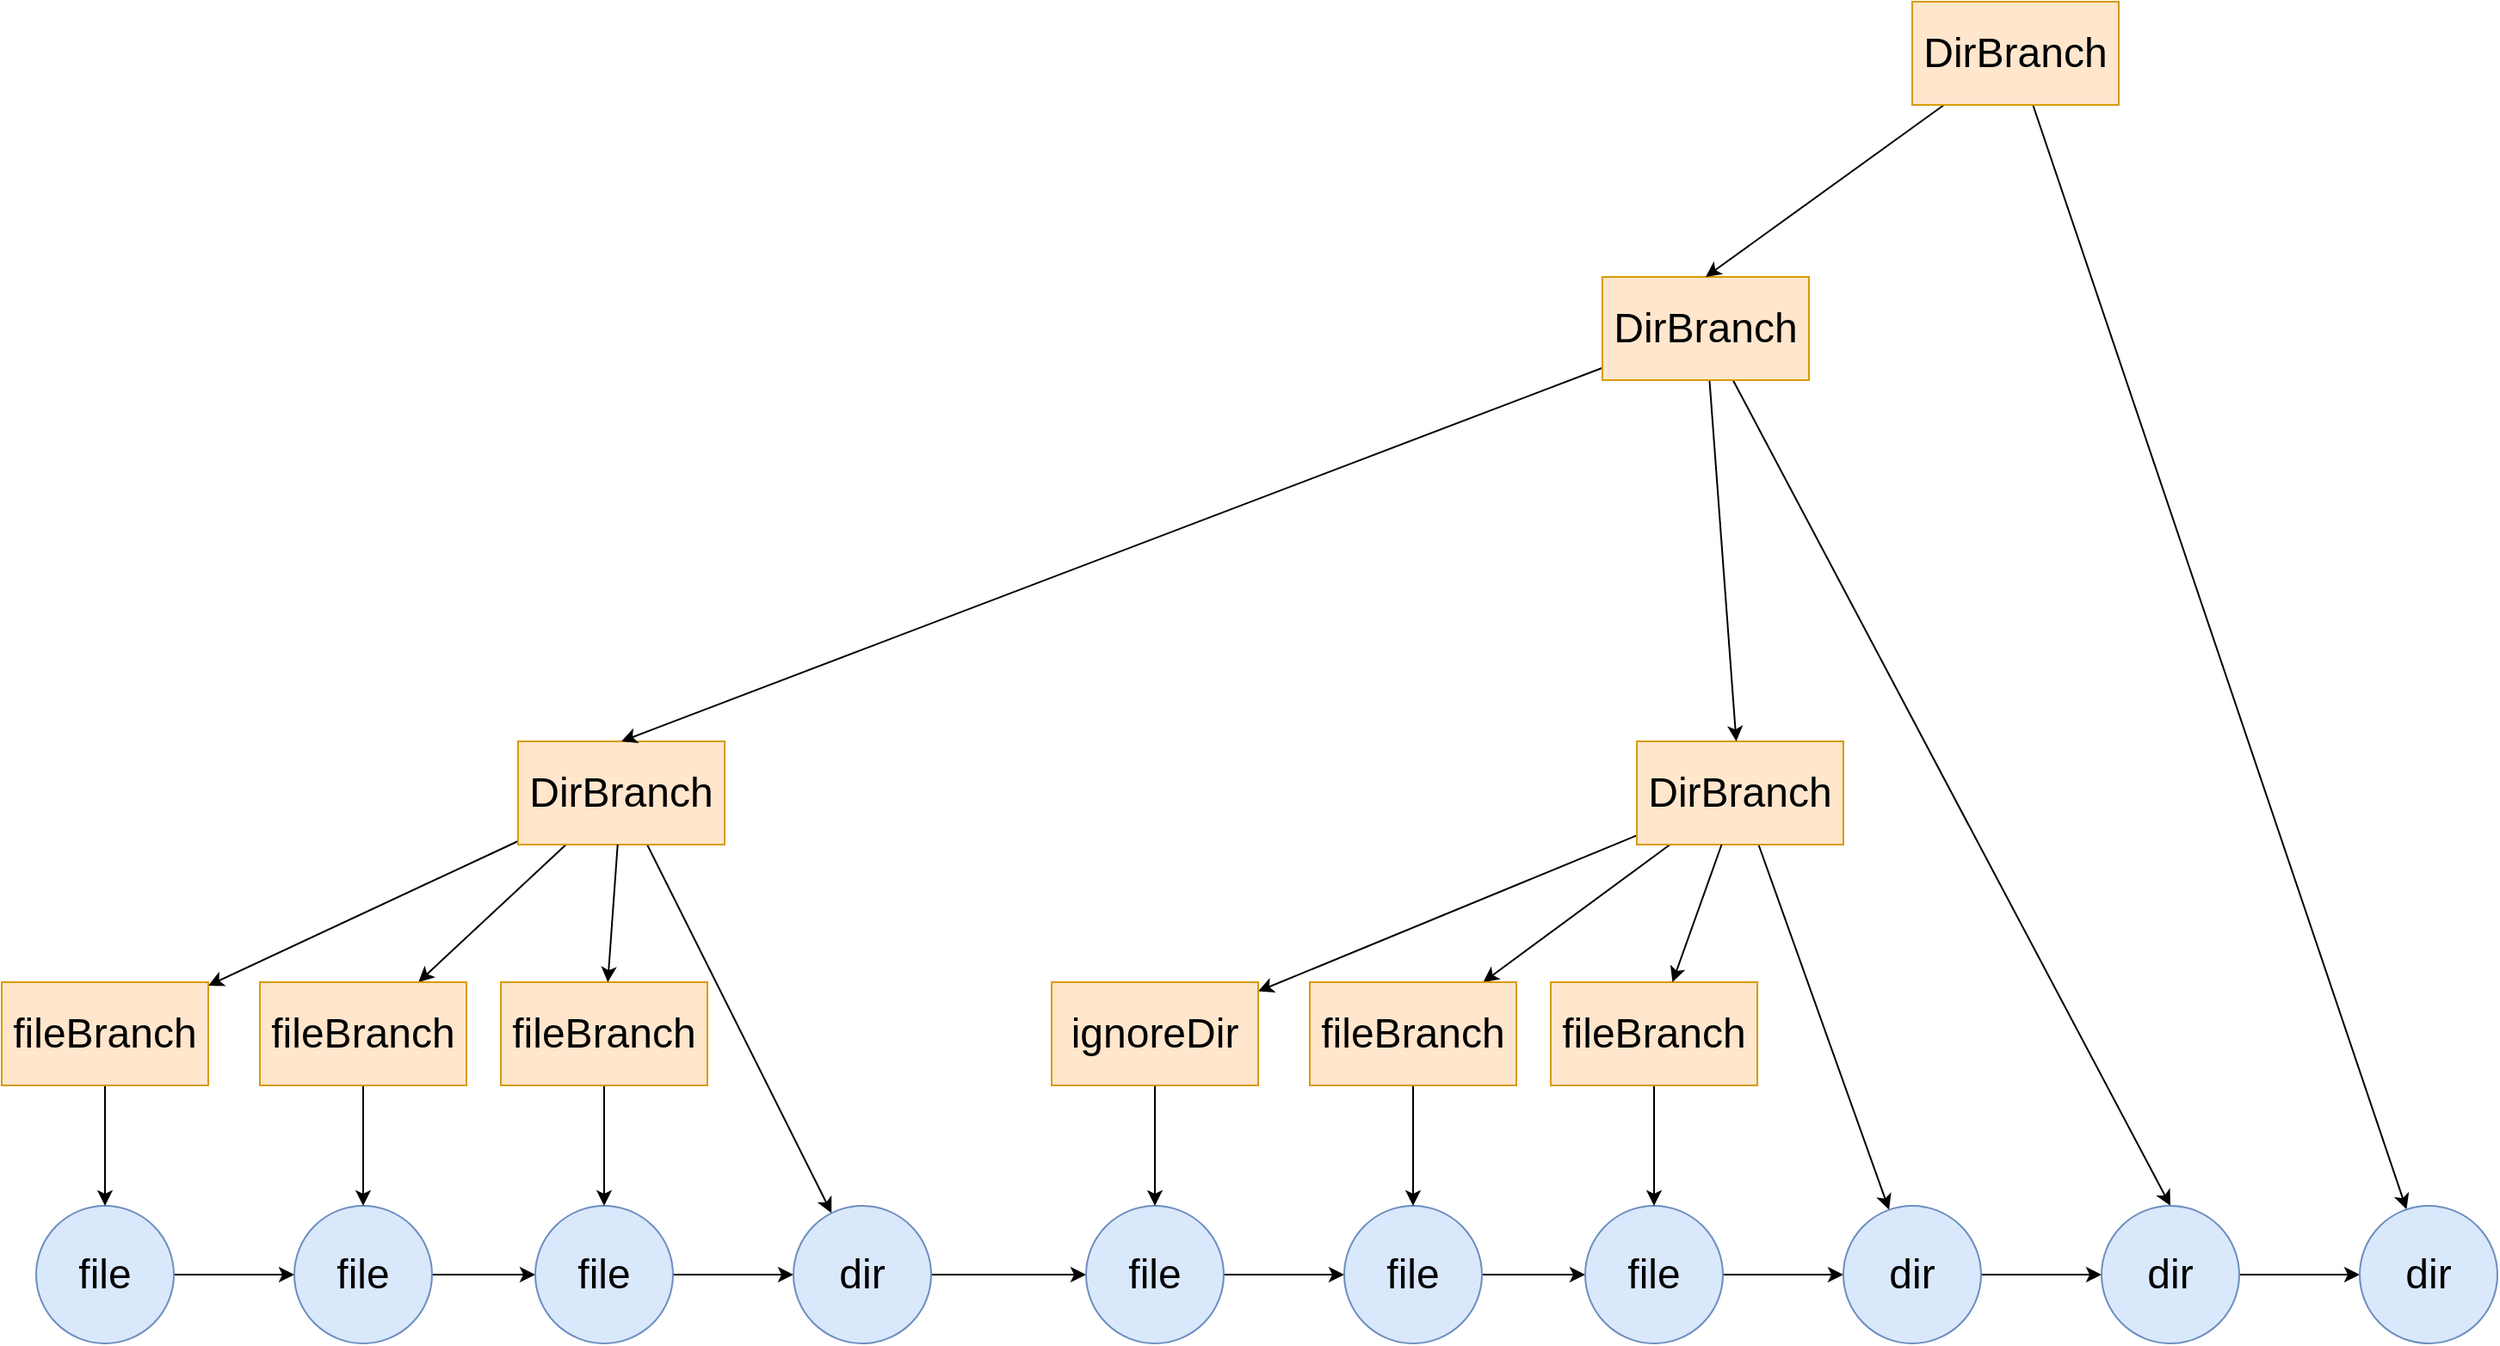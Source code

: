 <mxfile version="24.7.17">
  <diagram name="第 1 页" id="vSvZAIhOWYt4GU1AN2cR">
    <mxGraphModel dx="1427" dy="1956" grid="1" gridSize="10" guides="1" tooltips="1" connect="1" arrows="1" fold="1" page="1" pageScale="1" pageWidth="827" pageHeight="1169" math="0" shadow="0">
      <root>
        <mxCell id="0" />
        <mxCell id="1" parent="0" />
        <mxCell id="A12tBSK1TK1PU2X98jOD-38" style="edgeStyle=orthogonalEdgeStyle;rounded=0;orthogonalLoop=1;jettySize=auto;html=1;entryX=0;entryY=0.5;entryDx=0;entryDy=0;" edge="1" parent="1" source="A12tBSK1TK1PU2X98jOD-2" target="A12tBSK1TK1PU2X98jOD-3">
          <mxGeometry relative="1" as="geometry" />
        </mxCell>
        <mxCell id="A12tBSK1TK1PU2X98jOD-2" value="file" style="ellipse;whiteSpace=wrap;html=1;aspect=fixed;fontSize=24;fillColor=#dae8fc;strokeColor=#6c8ebf;" vertex="1" parent="1">
          <mxGeometry x="20" y="380" width="80" height="80" as="geometry" />
        </mxCell>
        <mxCell id="A12tBSK1TK1PU2X98jOD-39" style="edgeStyle=orthogonalEdgeStyle;rounded=0;orthogonalLoop=1;jettySize=auto;html=1;entryX=0;entryY=0.5;entryDx=0;entryDy=0;" edge="1" parent="1" source="A12tBSK1TK1PU2X98jOD-3" target="A12tBSK1TK1PU2X98jOD-4">
          <mxGeometry relative="1" as="geometry" />
        </mxCell>
        <mxCell id="A12tBSK1TK1PU2X98jOD-3" value="file" style="ellipse;whiteSpace=wrap;html=1;aspect=fixed;fontSize=24;fillColor=#dae8fc;strokeColor=#6c8ebf;" vertex="1" parent="1">
          <mxGeometry x="170" y="380" width="80" height="80" as="geometry" />
        </mxCell>
        <mxCell id="A12tBSK1TK1PU2X98jOD-40" style="edgeStyle=orthogonalEdgeStyle;rounded=0;orthogonalLoop=1;jettySize=auto;html=1;entryX=0;entryY=0.5;entryDx=0;entryDy=0;" edge="1" parent="1" source="A12tBSK1TK1PU2X98jOD-4" target="A12tBSK1TK1PU2X98jOD-6">
          <mxGeometry relative="1" as="geometry" />
        </mxCell>
        <mxCell id="A12tBSK1TK1PU2X98jOD-4" value="file" style="ellipse;whiteSpace=wrap;html=1;aspect=fixed;fontSize=24;fillColor=#dae8fc;strokeColor=#6c8ebf;" vertex="1" parent="1">
          <mxGeometry x="310" y="380" width="80" height="80" as="geometry" />
        </mxCell>
        <mxCell id="A12tBSK1TK1PU2X98jOD-11" style="rounded=0;orthogonalLoop=1;jettySize=auto;html=1;" edge="1" parent="1" source="A12tBSK1TK1PU2X98jOD-5" target="A12tBSK1TK1PU2X98jOD-7">
          <mxGeometry relative="1" as="geometry" />
        </mxCell>
        <mxCell id="A12tBSK1TK1PU2X98jOD-12" style="rounded=0;orthogonalLoop=1;jettySize=auto;html=1;" edge="1" parent="1" source="A12tBSK1TK1PU2X98jOD-5" target="A12tBSK1TK1PU2X98jOD-8">
          <mxGeometry relative="1" as="geometry" />
        </mxCell>
        <mxCell id="A12tBSK1TK1PU2X98jOD-14" style="rounded=0;orthogonalLoop=1;jettySize=auto;html=1;" edge="1" parent="1" source="A12tBSK1TK1PU2X98jOD-5" target="A12tBSK1TK1PU2X98jOD-6">
          <mxGeometry relative="1" as="geometry" />
        </mxCell>
        <mxCell id="A12tBSK1TK1PU2X98jOD-5" value="DirBranch" style="rounded=0;whiteSpace=wrap;html=1;fontSize=24;fillColor=#ffe6cc;strokeColor=#d79b00;" vertex="1" parent="1">
          <mxGeometry x="300" y="110" width="120" height="60" as="geometry" />
        </mxCell>
        <mxCell id="A12tBSK1TK1PU2X98jOD-41" style="edgeStyle=orthogonalEdgeStyle;rounded=0;orthogonalLoop=1;jettySize=auto;html=1;entryX=0;entryY=0.5;entryDx=0;entryDy=0;" edge="1" parent="1" source="A12tBSK1TK1PU2X98jOD-6" target="A12tBSK1TK1PU2X98jOD-18">
          <mxGeometry relative="1" as="geometry" />
        </mxCell>
        <mxCell id="A12tBSK1TK1PU2X98jOD-6" value="dir" style="ellipse;whiteSpace=wrap;html=1;aspect=fixed;fontSize=24;fillColor=#dae8fc;strokeColor=#6c8ebf;" vertex="1" parent="1">
          <mxGeometry x="460" y="380" width="80" height="80" as="geometry" />
        </mxCell>
        <mxCell id="A12tBSK1TK1PU2X98jOD-17" style="edgeStyle=orthogonalEdgeStyle;rounded=0;orthogonalLoop=1;jettySize=auto;html=1;entryX=0.5;entryY=0;entryDx=0;entryDy=0;" edge="1" parent="1" source="A12tBSK1TK1PU2X98jOD-7" target="A12tBSK1TK1PU2X98jOD-2">
          <mxGeometry relative="1" as="geometry" />
        </mxCell>
        <mxCell id="A12tBSK1TK1PU2X98jOD-7" value="fileBranch" style="rounded=0;whiteSpace=wrap;html=1;fontSize=24;fillColor=#ffe6cc;strokeColor=#d79b00;" vertex="1" parent="1">
          <mxGeometry y="250" width="120" height="60" as="geometry" />
        </mxCell>
        <mxCell id="A12tBSK1TK1PU2X98jOD-16" style="edgeStyle=orthogonalEdgeStyle;rounded=0;orthogonalLoop=1;jettySize=auto;html=1;" edge="1" parent="1" source="A12tBSK1TK1PU2X98jOD-8" target="A12tBSK1TK1PU2X98jOD-3">
          <mxGeometry relative="1" as="geometry" />
        </mxCell>
        <mxCell id="A12tBSK1TK1PU2X98jOD-8" value="fileBranch" style="rounded=0;whiteSpace=wrap;html=1;fontSize=24;fillColor=#ffe6cc;strokeColor=#d79b00;" vertex="1" parent="1">
          <mxGeometry x="150" y="250" width="120" height="60" as="geometry" />
        </mxCell>
        <mxCell id="A12tBSK1TK1PU2X98jOD-15" style="edgeStyle=orthogonalEdgeStyle;rounded=0;orthogonalLoop=1;jettySize=auto;html=1;entryX=0.5;entryY=0;entryDx=0;entryDy=0;" edge="1" parent="1" source="A12tBSK1TK1PU2X98jOD-9" target="A12tBSK1TK1PU2X98jOD-4">
          <mxGeometry relative="1" as="geometry" />
        </mxCell>
        <mxCell id="A12tBSK1TK1PU2X98jOD-9" value="fileBranch" style="rounded=0;whiteSpace=wrap;html=1;fontSize=24;fillColor=#ffe6cc;strokeColor=#d79b00;" vertex="1" parent="1">
          <mxGeometry x="290" y="250" width="120" height="60" as="geometry" />
        </mxCell>
        <mxCell id="A12tBSK1TK1PU2X98jOD-13" style="rounded=0;orthogonalLoop=1;jettySize=auto;html=1;" edge="1" parent="1" source="A12tBSK1TK1PU2X98jOD-5" target="A12tBSK1TK1PU2X98jOD-9">
          <mxGeometry relative="1" as="geometry" />
        </mxCell>
        <mxCell id="A12tBSK1TK1PU2X98jOD-42" value="" style="edgeStyle=orthogonalEdgeStyle;rounded=0;orthogonalLoop=1;jettySize=auto;html=1;" edge="1" parent="1" source="A12tBSK1TK1PU2X98jOD-18" target="A12tBSK1TK1PU2X98jOD-19">
          <mxGeometry relative="1" as="geometry" />
        </mxCell>
        <mxCell id="A12tBSK1TK1PU2X98jOD-18" value="file" style="ellipse;whiteSpace=wrap;html=1;aspect=fixed;fontSize=24;fillColor=#dae8fc;strokeColor=#6c8ebf;" vertex="1" parent="1">
          <mxGeometry x="630" y="380" width="80" height="80" as="geometry" />
        </mxCell>
        <mxCell id="A12tBSK1TK1PU2X98jOD-43" style="edgeStyle=orthogonalEdgeStyle;rounded=0;orthogonalLoop=1;jettySize=auto;html=1;entryX=0;entryY=0.5;entryDx=0;entryDy=0;" edge="1" parent="1" source="A12tBSK1TK1PU2X98jOD-19" target="A12tBSK1TK1PU2X98jOD-20">
          <mxGeometry relative="1" as="geometry" />
        </mxCell>
        <mxCell id="A12tBSK1TK1PU2X98jOD-19" value="file" style="ellipse;whiteSpace=wrap;html=1;aspect=fixed;fontSize=24;fillColor=#dae8fc;strokeColor=#6c8ebf;" vertex="1" parent="1">
          <mxGeometry x="780" y="380" width="80" height="80" as="geometry" />
        </mxCell>
        <mxCell id="A12tBSK1TK1PU2X98jOD-44" style="edgeStyle=orthogonalEdgeStyle;rounded=0;orthogonalLoop=1;jettySize=auto;html=1;" edge="1" parent="1" source="A12tBSK1TK1PU2X98jOD-20" target="A12tBSK1TK1PU2X98jOD-25">
          <mxGeometry relative="1" as="geometry" />
        </mxCell>
        <mxCell id="A12tBSK1TK1PU2X98jOD-20" value="file" style="ellipse;whiteSpace=wrap;html=1;aspect=fixed;fontSize=24;fillColor=#dae8fc;strokeColor=#6c8ebf;" vertex="1" parent="1">
          <mxGeometry x="920" y="380" width="80" height="80" as="geometry" />
        </mxCell>
        <mxCell id="A12tBSK1TK1PU2X98jOD-21" style="rounded=0;orthogonalLoop=1;jettySize=auto;html=1;" edge="1" parent="1" source="A12tBSK1TK1PU2X98jOD-24" target="A12tBSK1TK1PU2X98jOD-27">
          <mxGeometry relative="1" as="geometry" />
        </mxCell>
        <mxCell id="A12tBSK1TK1PU2X98jOD-22" style="rounded=0;orthogonalLoop=1;jettySize=auto;html=1;" edge="1" parent="1" source="A12tBSK1TK1PU2X98jOD-24" target="A12tBSK1TK1PU2X98jOD-29">
          <mxGeometry relative="1" as="geometry" />
        </mxCell>
        <mxCell id="A12tBSK1TK1PU2X98jOD-23" style="rounded=0;orthogonalLoop=1;jettySize=auto;html=1;" edge="1" parent="1" source="A12tBSK1TK1PU2X98jOD-24" target="A12tBSK1TK1PU2X98jOD-25">
          <mxGeometry relative="1" as="geometry" />
        </mxCell>
        <mxCell id="A12tBSK1TK1PU2X98jOD-24" value="DirBranch" style="rounded=0;whiteSpace=wrap;html=1;fontSize=24;fillColor=#ffe6cc;strokeColor=#d79b00;" vertex="1" parent="1">
          <mxGeometry x="950" y="110" width="120" height="60" as="geometry" />
        </mxCell>
        <mxCell id="A12tBSK1TK1PU2X98jOD-45" style="edgeStyle=orthogonalEdgeStyle;rounded=0;orthogonalLoop=1;jettySize=auto;html=1;entryX=0;entryY=0.5;entryDx=0;entryDy=0;" edge="1" parent="1" source="A12tBSK1TK1PU2X98jOD-25" target="A12tBSK1TK1PU2X98jOD-36">
          <mxGeometry relative="1" as="geometry" />
        </mxCell>
        <mxCell id="A12tBSK1TK1PU2X98jOD-25" value="dir" style="ellipse;whiteSpace=wrap;html=1;aspect=fixed;fontSize=24;fillColor=#dae8fc;strokeColor=#6c8ebf;" vertex="1" parent="1">
          <mxGeometry x="1070" y="380" width="80" height="80" as="geometry" />
        </mxCell>
        <mxCell id="A12tBSK1TK1PU2X98jOD-26" style="edgeStyle=orthogonalEdgeStyle;rounded=0;orthogonalLoop=1;jettySize=auto;html=1;entryX=0.5;entryY=0;entryDx=0;entryDy=0;" edge="1" parent="1" source="A12tBSK1TK1PU2X98jOD-27" target="A12tBSK1TK1PU2X98jOD-18">
          <mxGeometry relative="1" as="geometry" />
        </mxCell>
        <mxCell id="A12tBSK1TK1PU2X98jOD-27" value="ignoreDir" style="rounded=0;whiteSpace=wrap;html=1;fontSize=24;fillColor=#ffe6cc;strokeColor=#d79b00;" vertex="1" parent="1">
          <mxGeometry x="610" y="250" width="120" height="60" as="geometry" />
        </mxCell>
        <mxCell id="A12tBSK1TK1PU2X98jOD-28" style="edgeStyle=orthogonalEdgeStyle;rounded=0;orthogonalLoop=1;jettySize=auto;html=1;" edge="1" parent="1" source="A12tBSK1TK1PU2X98jOD-29" target="A12tBSK1TK1PU2X98jOD-19">
          <mxGeometry relative="1" as="geometry" />
        </mxCell>
        <mxCell id="A12tBSK1TK1PU2X98jOD-29" value="fileBranch" style="rounded=0;whiteSpace=wrap;html=1;fontSize=24;fillColor=#ffe6cc;strokeColor=#d79b00;" vertex="1" parent="1">
          <mxGeometry x="760" y="250" width="120" height="60" as="geometry" />
        </mxCell>
        <mxCell id="A12tBSK1TK1PU2X98jOD-30" style="edgeStyle=orthogonalEdgeStyle;rounded=0;orthogonalLoop=1;jettySize=auto;html=1;entryX=0.5;entryY=0;entryDx=0;entryDy=0;" edge="1" parent="1" source="A12tBSK1TK1PU2X98jOD-31" target="A12tBSK1TK1PU2X98jOD-20">
          <mxGeometry relative="1" as="geometry" />
        </mxCell>
        <mxCell id="A12tBSK1TK1PU2X98jOD-31" value="fileBranch" style="rounded=0;whiteSpace=wrap;html=1;fontSize=24;fillColor=#ffe6cc;strokeColor=#d79b00;" vertex="1" parent="1">
          <mxGeometry x="900" y="250" width="120" height="60" as="geometry" />
        </mxCell>
        <mxCell id="A12tBSK1TK1PU2X98jOD-32" style="rounded=0;orthogonalLoop=1;jettySize=auto;html=1;" edge="1" parent="1" source="A12tBSK1TK1PU2X98jOD-24" target="A12tBSK1TK1PU2X98jOD-31">
          <mxGeometry relative="1" as="geometry" />
        </mxCell>
        <mxCell id="A12tBSK1TK1PU2X98jOD-34" style="rounded=0;orthogonalLoop=1;jettySize=auto;html=1;entryX=0.5;entryY=0;entryDx=0;entryDy=0;" edge="1" parent="1" source="A12tBSK1TK1PU2X98jOD-33" target="A12tBSK1TK1PU2X98jOD-5">
          <mxGeometry relative="1" as="geometry" />
        </mxCell>
        <mxCell id="A12tBSK1TK1PU2X98jOD-35" style="rounded=0;orthogonalLoop=1;jettySize=auto;html=1;" edge="1" parent="1" source="A12tBSK1TK1PU2X98jOD-33" target="A12tBSK1TK1PU2X98jOD-24">
          <mxGeometry relative="1" as="geometry" />
        </mxCell>
        <mxCell id="A12tBSK1TK1PU2X98jOD-37" style="rounded=0;orthogonalLoop=1;jettySize=auto;html=1;entryX=0.5;entryY=0;entryDx=0;entryDy=0;" edge="1" parent="1" source="A12tBSK1TK1PU2X98jOD-33" target="A12tBSK1TK1PU2X98jOD-36">
          <mxGeometry relative="1" as="geometry" />
        </mxCell>
        <mxCell id="A12tBSK1TK1PU2X98jOD-33" value="DirBranch" style="rounded=0;whiteSpace=wrap;html=1;fontSize=24;fillColor=#ffe6cc;strokeColor=#d79b00;" vertex="1" parent="1">
          <mxGeometry x="930" y="-160" width="120" height="60" as="geometry" />
        </mxCell>
        <mxCell id="A12tBSK1TK1PU2X98jOD-48" style="edgeStyle=orthogonalEdgeStyle;rounded=0;orthogonalLoop=1;jettySize=auto;html=1;entryX=0;entryY=0.5;entryDx=0;entryDy=0;" edge="1" parent="1" source="A12tBSK1TK1PU2X98jOD-36" target="A12tBSK1TK1PU2X98jOD-47">
          <mxGeometry relative="1" as="geometry" />
        </mxCell>
        <mxCell id="A12tBSK1TK1PU2X98jOD-36" value="dir" style="ellipse;whiteSpace=wrap;html=1;aspect=fixed;fontSize=24;fillColor=#dae8fc;strokeColor=#6c8ebf;" vertex="1" parent="1">
          <mxGeometry x="1220" y="380" width="80" height="80" as="geometry" />
        </mxCell>
        <mxCell id="A12tBSK1TK1PU2X98jOD-49" style="rounded=0;orthogonalLoop=1;jettySize=auto;html=1;" edge="1" parent="1" source="A12tBSK1TK1PU2X98jOD-46" target="A12tBSK1TK1PU2X98jOD-47">
          <mxGeometry relative="1" as="geometry" />
        </mxCell>
        <mxCell id="A12tBSK1TK1PU2X98jOD-50" style="rounded=0;orthogonalLoop=1;jettySize=auto;html=1;entryX=0.5;entryY=0;entryDx=0;entryDy=0;" edge="1" parent="1" source="A12tBSK1TK1PU2X98jOD-46" target="A12tBSK1TK1PU2X98jOD-33">
          <mxGeometry relative="1" as="geometry" />
        </mxCell>
        <mxCell id="A12tBSK1TK1PU2X98jOD-46" value="DirBranch" style="rounded=0;whiteSpace=wrap;html=1;fontSize=24;fillColor=#ffe6cc;strokeColor=#d79b00;" vertex="1" parent="1">
          <mxGeometry x="1110" y="-320" width="120" height="60" as="geometry" />
        </mxCell>
        <mxCell id="A12tBSK1TK1PU2X98jOD-47" value="dir" style="ellipse;whiteSpace=wrap;html=1;aspect=fixed;fontSize=24;fillColor=#dae8fc;strokeColor=#6c8ebf;" vertex="1" parent="1">
          <mxGeometry x="1370" y="380" width="80" height="80" as="geometry" />
        </mxCell>
      </root>
    </mxGraphModel>
  </diagram>
</mxfile>
